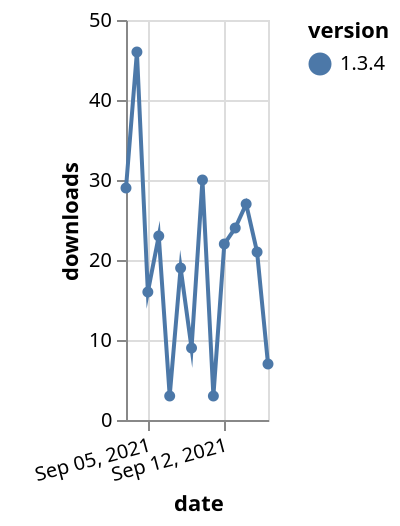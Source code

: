 {"$schema": "https://vega.github.io/schema/vega-lite/v5.json", "description": "A simple bar chart with embedded data.", "data": {"values": [{"date": "2021-09-03", "total": 10838, "delta": 29, "version": "1.3.4"}, {"date": "2021-09-04", "total": 10884, "delta": 46, "version": "1.3.4"}, {"date": "2021-09-05", "total": 10900, "delta": 16, "version": "1.3.4"}, {"date": "2021-09-06", "total": 10923, "delta": 23, "version": "1.3.4"}, {"date": "2021-09-07", "total": 10926, "delta": 3, "version": "1.3.4"}, {"date": "2021-09-08", "total": 10945, "delta": 19, "version": "1.3.4"}, {"date": "2021-09-09", "total": 10954, "delta": 9, "version": "1.3.4"}, {"date": "2021-09-10", "total": 10984, "delta": 30, "version": "1.3.4"}, {"date": "2021-09-11", "total": 10987, "delta": 3, "version": "1.3.4"}, {"date": "2021-09-12", "total": 11009, "delta": 22, "version": "1.3.4"}, {"date": "2021-09-13", "total": 11033, "delta": 24, "version": "1.3.4"}, {"date": "2021-09-14", "total": 11060, "delta": 27, "version": "1.3.4"}, {"date": "2021-09-15", "total": 11081, "delta": 21, "version": "1.3.4"}, {"date": "2021-09-16", "total": 11088, "delta": 7, "version": "1.3.4"}]}, "width": "container", "mark": {"type": "line", "point": {"filled": true}}, "encoding": {"x": {"field": "date", "type": "temporal", "timeUnit": "yearmonthdate", "title": "date", "axis": {"labelAngle": -15}}, "y": {"field": "delta", "type": "quantitative", "title": "downloads"}, "color": {"field": "version", "type": "nominal"}, "tooltip": {"field": "delta"}}}